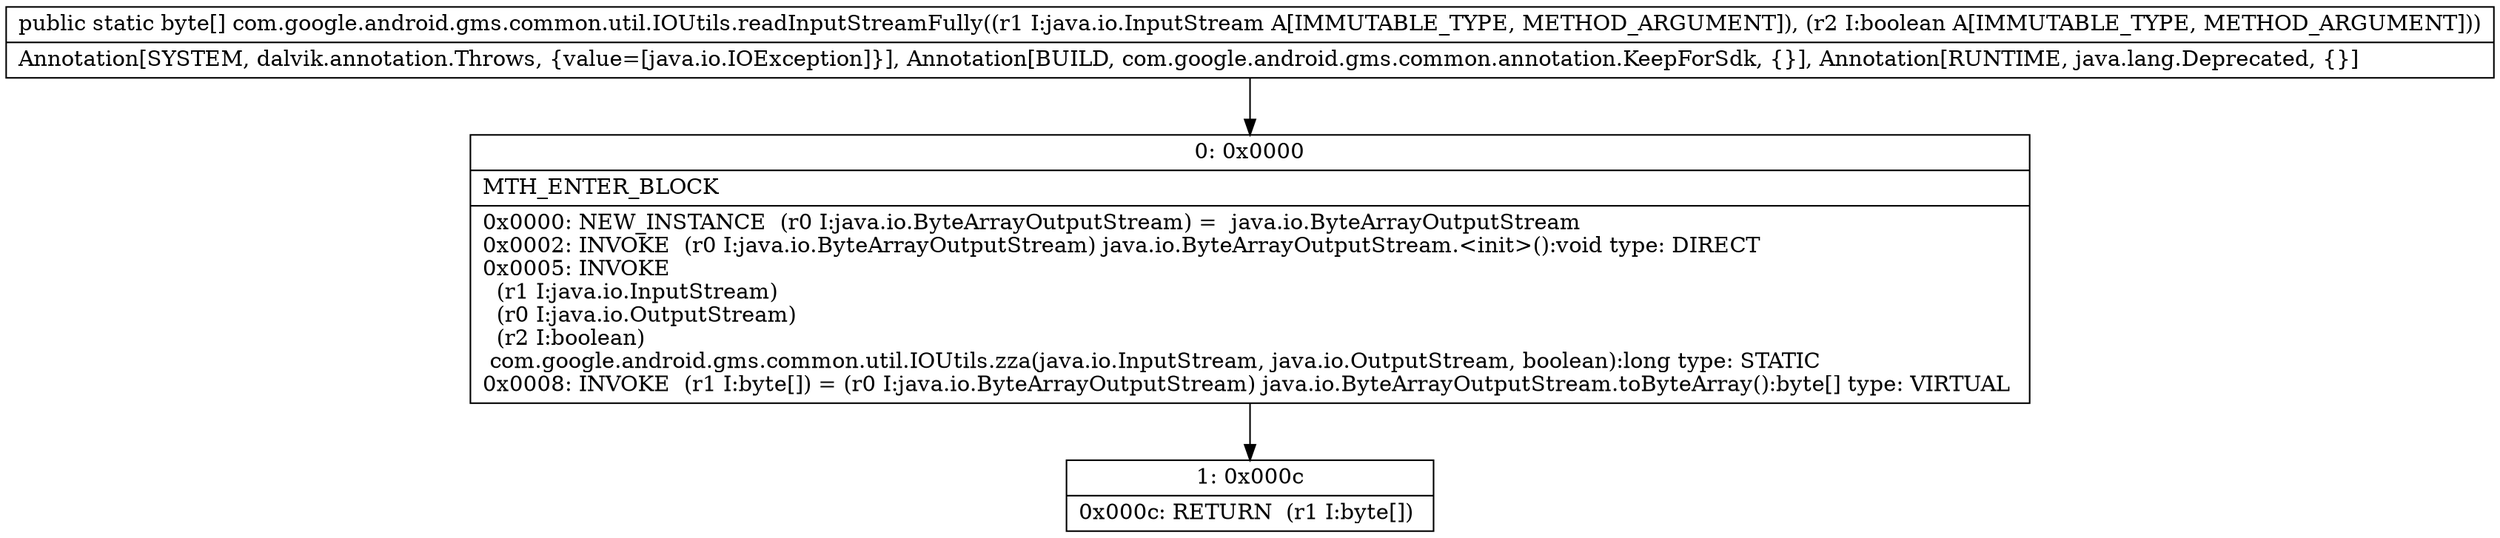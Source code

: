 digraph "CFG forcom.google.android.gms.common.util.IOUtils.readInputStreamFully(Ljava\/io\/InputStream;Z)[B" {
Node_0 [shape=record,label="{0\:\ 0x0000|MTH_ENTER_BLOCK\l|0x0000: NEW_INSTANCE  (r0 I:java.io.ByteArrayOutputStream) =  java.io.ByteArrayOutputStream \l0x0002: INVOKE  (r0 I:java.io.ByteArrayOutputStream) java.io.ByteArrayOutputStream.\<init\>():void type: DIRECT \l0x0005: INVOKE  \l  (r1 I:java.io.InputStream)\l  (r0 I:java.io.OutputStream)\l  (r2 I:boolean)\l com.google.android.gms.common.util.IOUtils.zza(java.io.InputStream, java.io.OutputStream, boolean):long type: STATIC \l0x0008: INVOKE  (r1 I:byte[]) = (r0 I:java.io.ByteArrayOutputStream) java.io.ByteArrayOutputStream.toByteArray():byte[] type: VIRTUAL \l}"];
Node_1 [shape=record,label="{1\:\ 0x000c|0x000c: RETURN  (r1 I:byte[]) \l}"];
MethodNode[shape=record,label="{public static byte[] com.google.android.gms.common.util.IOUtils.readInputStreamFully((r1 I:java.io.InputStream A[IMMUTABLE_TYPE, METHOD_ARGUMENT]), (r2 I:boolean A[IMMUTABLE_TYPE, METHOD_ARGUMENT]))  | Annotation[SYSTEM, dalvik.annotation.Throws, \{value=[java.io.IOException]\}], Annotation[BUILD, com.google.android.gms.common.annotation.KeepForSdk, \{\}], Annotation[RUNTIME, java.lang.Deprecated, \{\}]\l}"];
MethodNode -> Node_0;
Node_0 -> Node_1;
}

